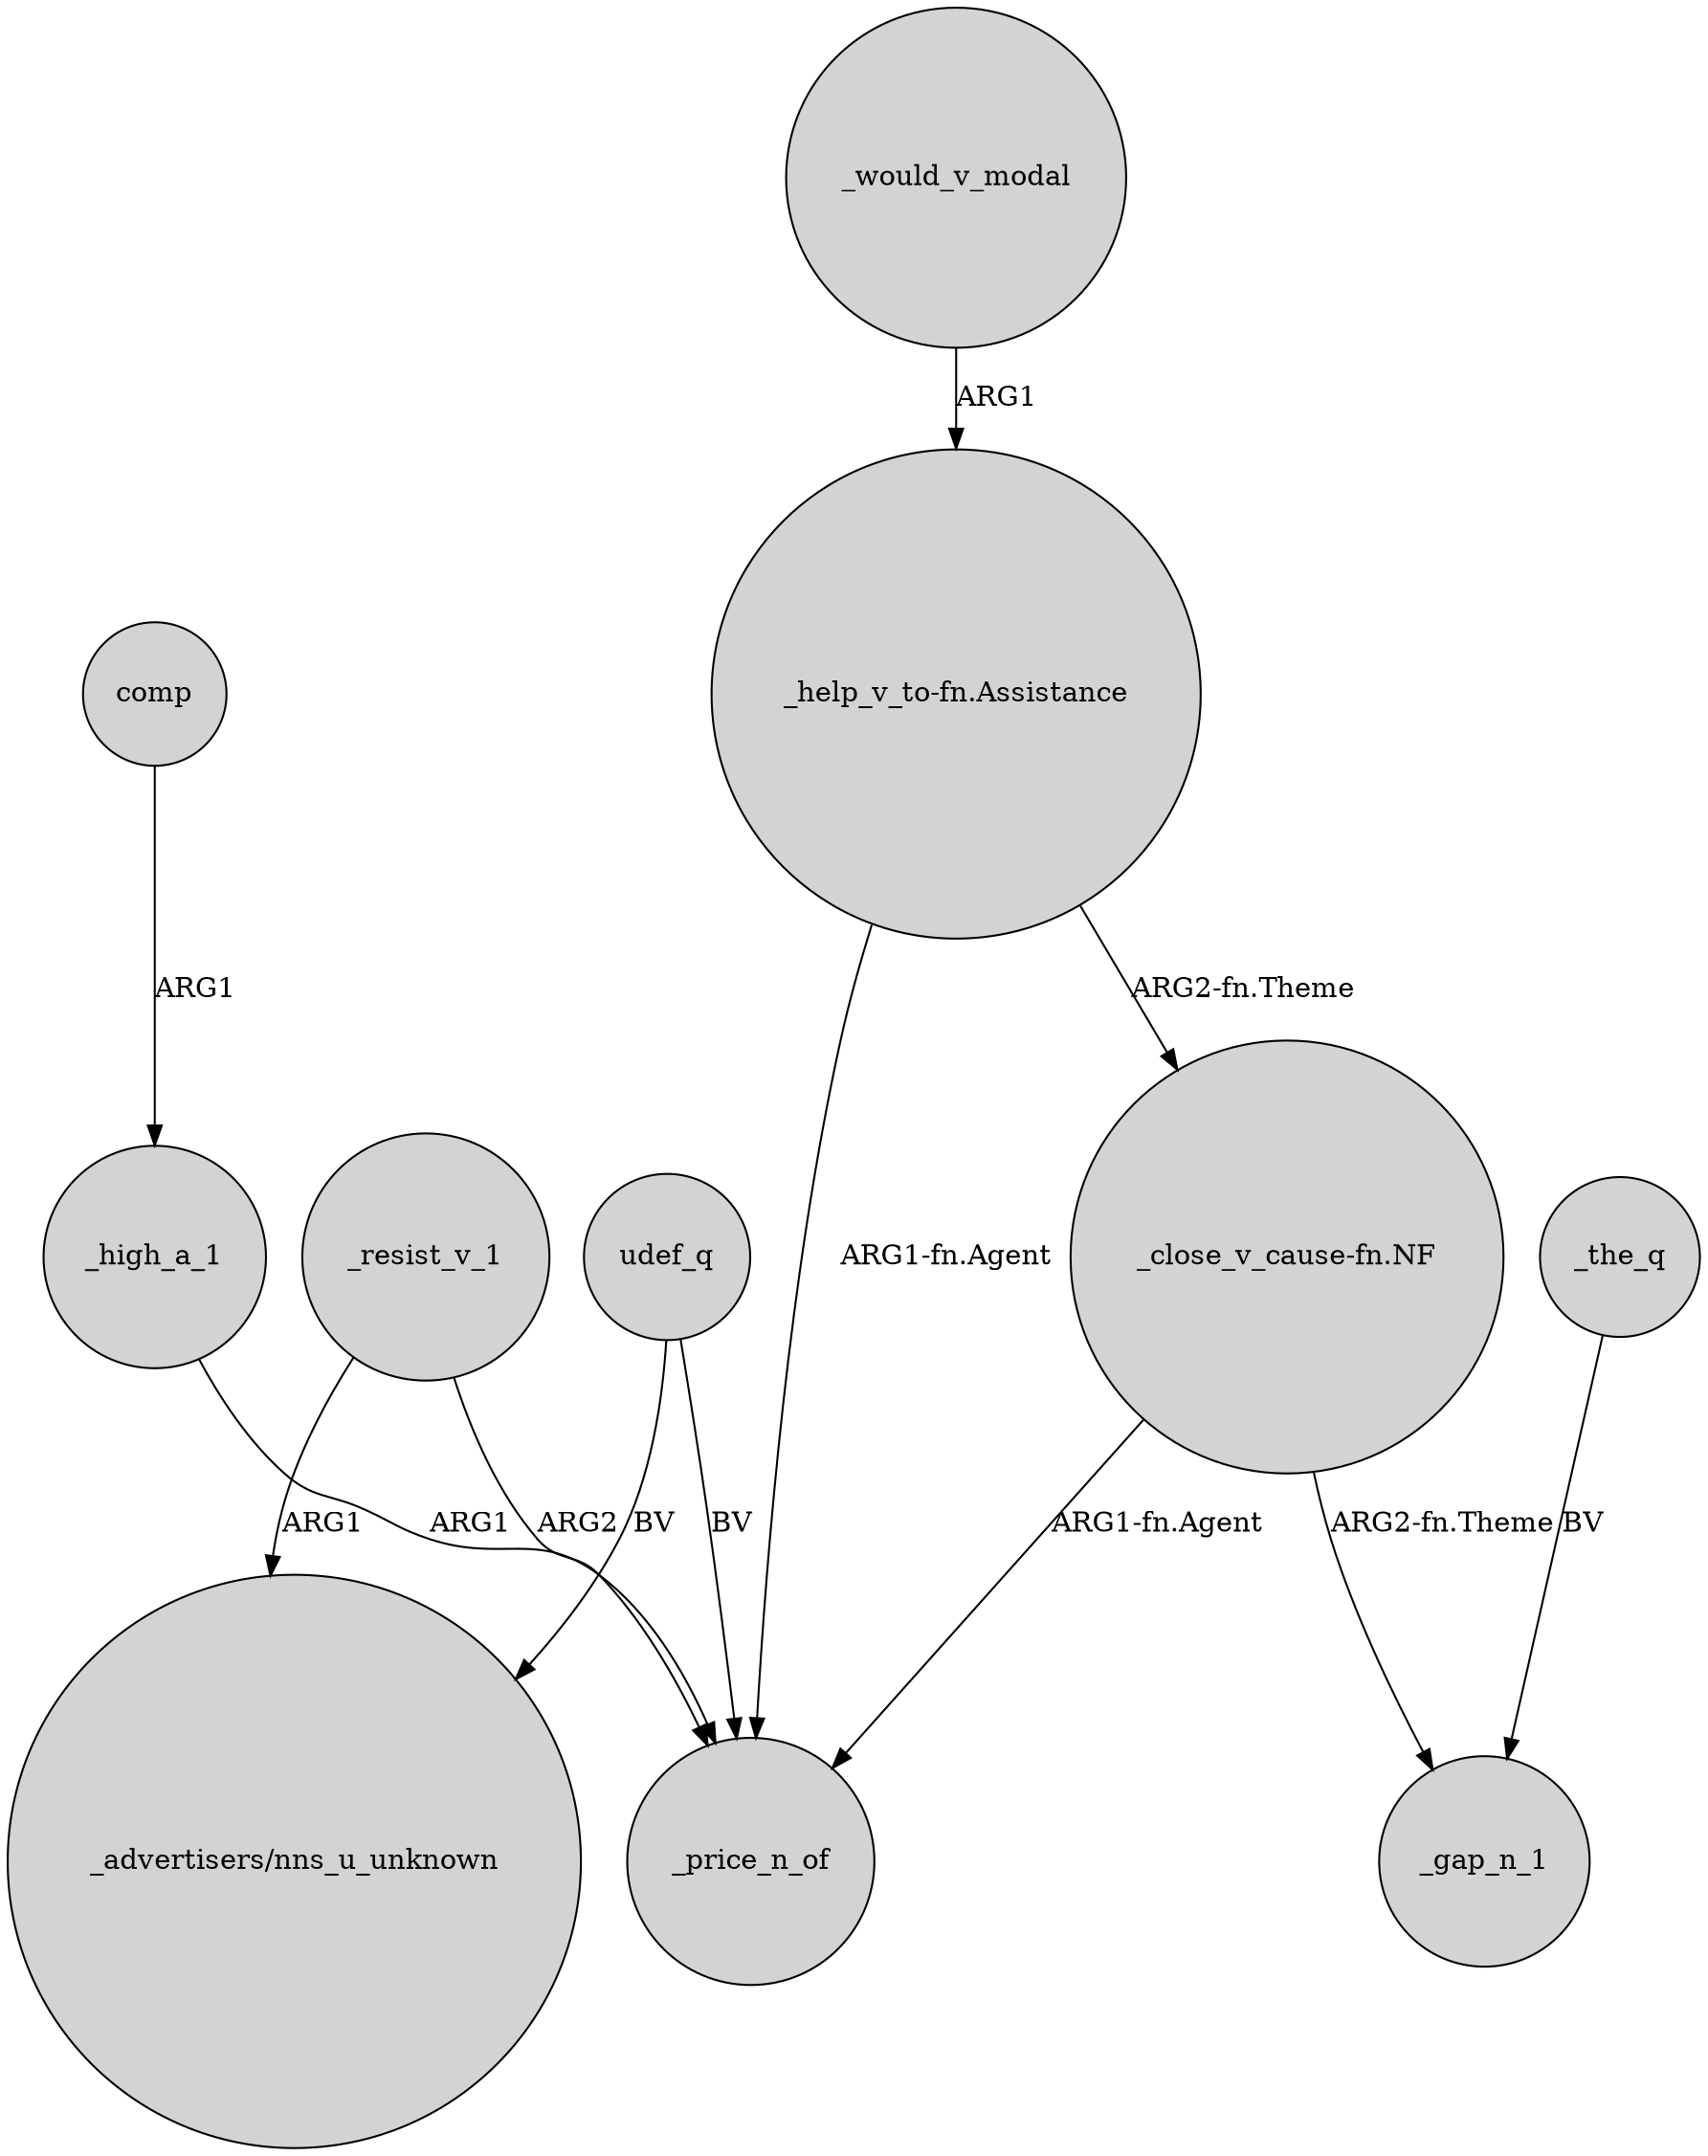 digraph {
	node [shape=circle style=filled]
	_would_v_modal -> "_help_v_to-fn.Assistance" [label=ARG1]
	_resist_v_1 -> _price_n_of [label=ARG2]
	"_help_v_to-fn.Assistance" -> _price_n_of [label="ARG1-fn.Agent"]
	_high_a_1 -> _price_n_of [label=ARG1]
	comp -> _high_a_1 [label=ARG1]
	udef_q -> _price_n_of [label=BV]
	udef_q -> "_advertisers/nns_u_unknown" [label=BV]
	_resist_v_1 -> "_advertisers/nns_u_unknown" [label=ARG1]
	"_close_v_cause-fn.NF" -> _price_n_of [label="ARG1-fn.Agent"]
	"_close_v_cause-fn.NF" -> _gap_n_1 [label="ARG2-fn.Theme"]
	_the_q -> _gap_n_1 [label=BV]
	"_help_v_to-fn.Assistance" -> "_close_v_cause-fn.NF" [label="ARG2-fn.Theme"]
}

